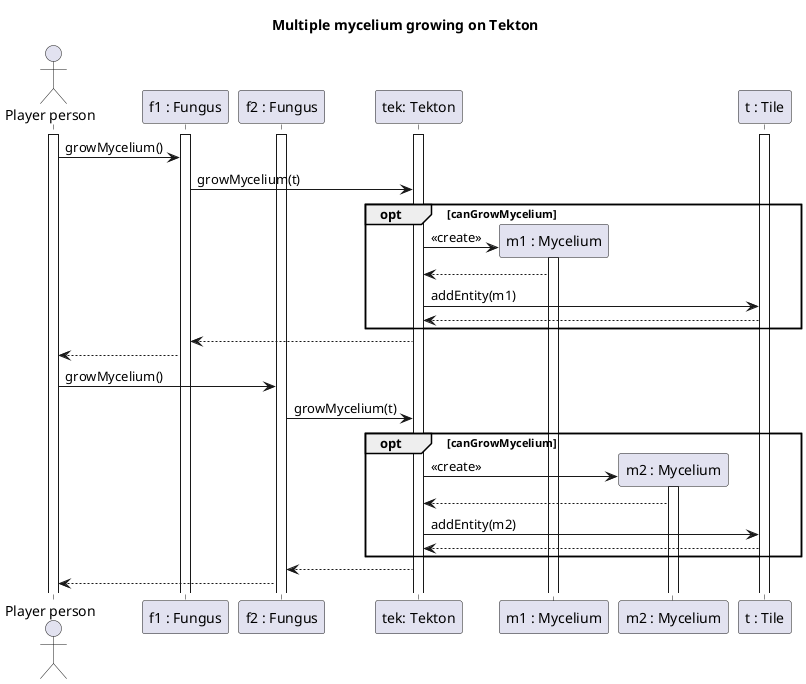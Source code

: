 @startuml Mycelium growth

title Multiple mycelium growing on Tekton

actor "Player person" as Ac
participant "f1 : Fungus" as F1
participant "f2 : Fungus" as F2
participant "tek: Tekton" as Tek
participant "m1 : Mycelium" as M1
participant "m2 : Mycelium" as M2
participant "t : Tile" as T

activate Ac
activate F1
activate F2
activate T
activate Tek

Ac -> F1 : growMycelium()

F1->Tek : growMycelium(t)
opt canGrowMycelium
Tek -> M1 ** : <<create>>
activate M1
M1 --> Tek
Tek -> T : addEntity(m1)
T-->Tek
end
Tek-->F1

F1 --> Ac

Ac -> F2 : growMycelium()

F2->Tek : growMycelium(t)
opt canGrowMycelium
Tek -> M2 ** : <<create>>
activate M2
M2 --> Tek
Tek -> T : addEntity(m2)
T-->Tek
end
Tek-->F2

F2 --> Ac


@enduml